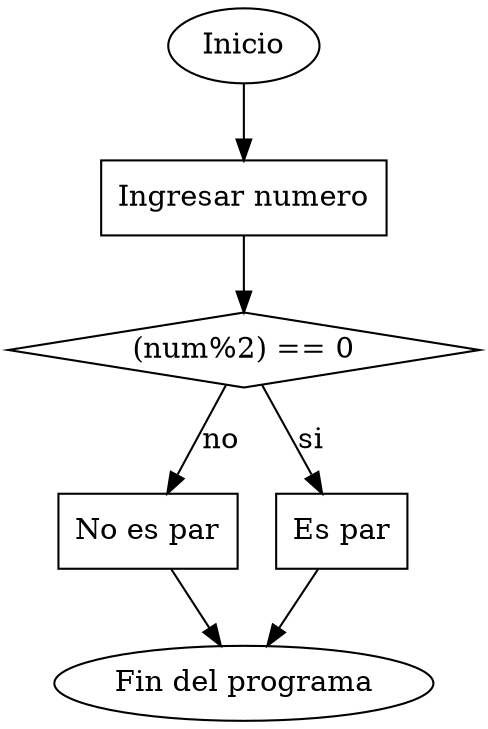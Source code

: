 digraph DiagramaFlujo {
    inicio [shape = ellipse, label = "Inicio"]
    ingresar_numero [shape = box, label = "Ingresar numero"]
    i [shape = diamond, label = "(num%2) == 0"]
    no_es_par [shape = box, label = "No es par"]
    es_par [shape = box, label= "Es par"]
    fin [shape = ellipse, label= "Fin del programa"]

    inicio -> ingresar_numero
    ingresar_numero -> i
    i -> es_par [label = "si"]
    i -> no_es_par [label = "no"]
    no_es_par -> fin
    es_par -> fin
}